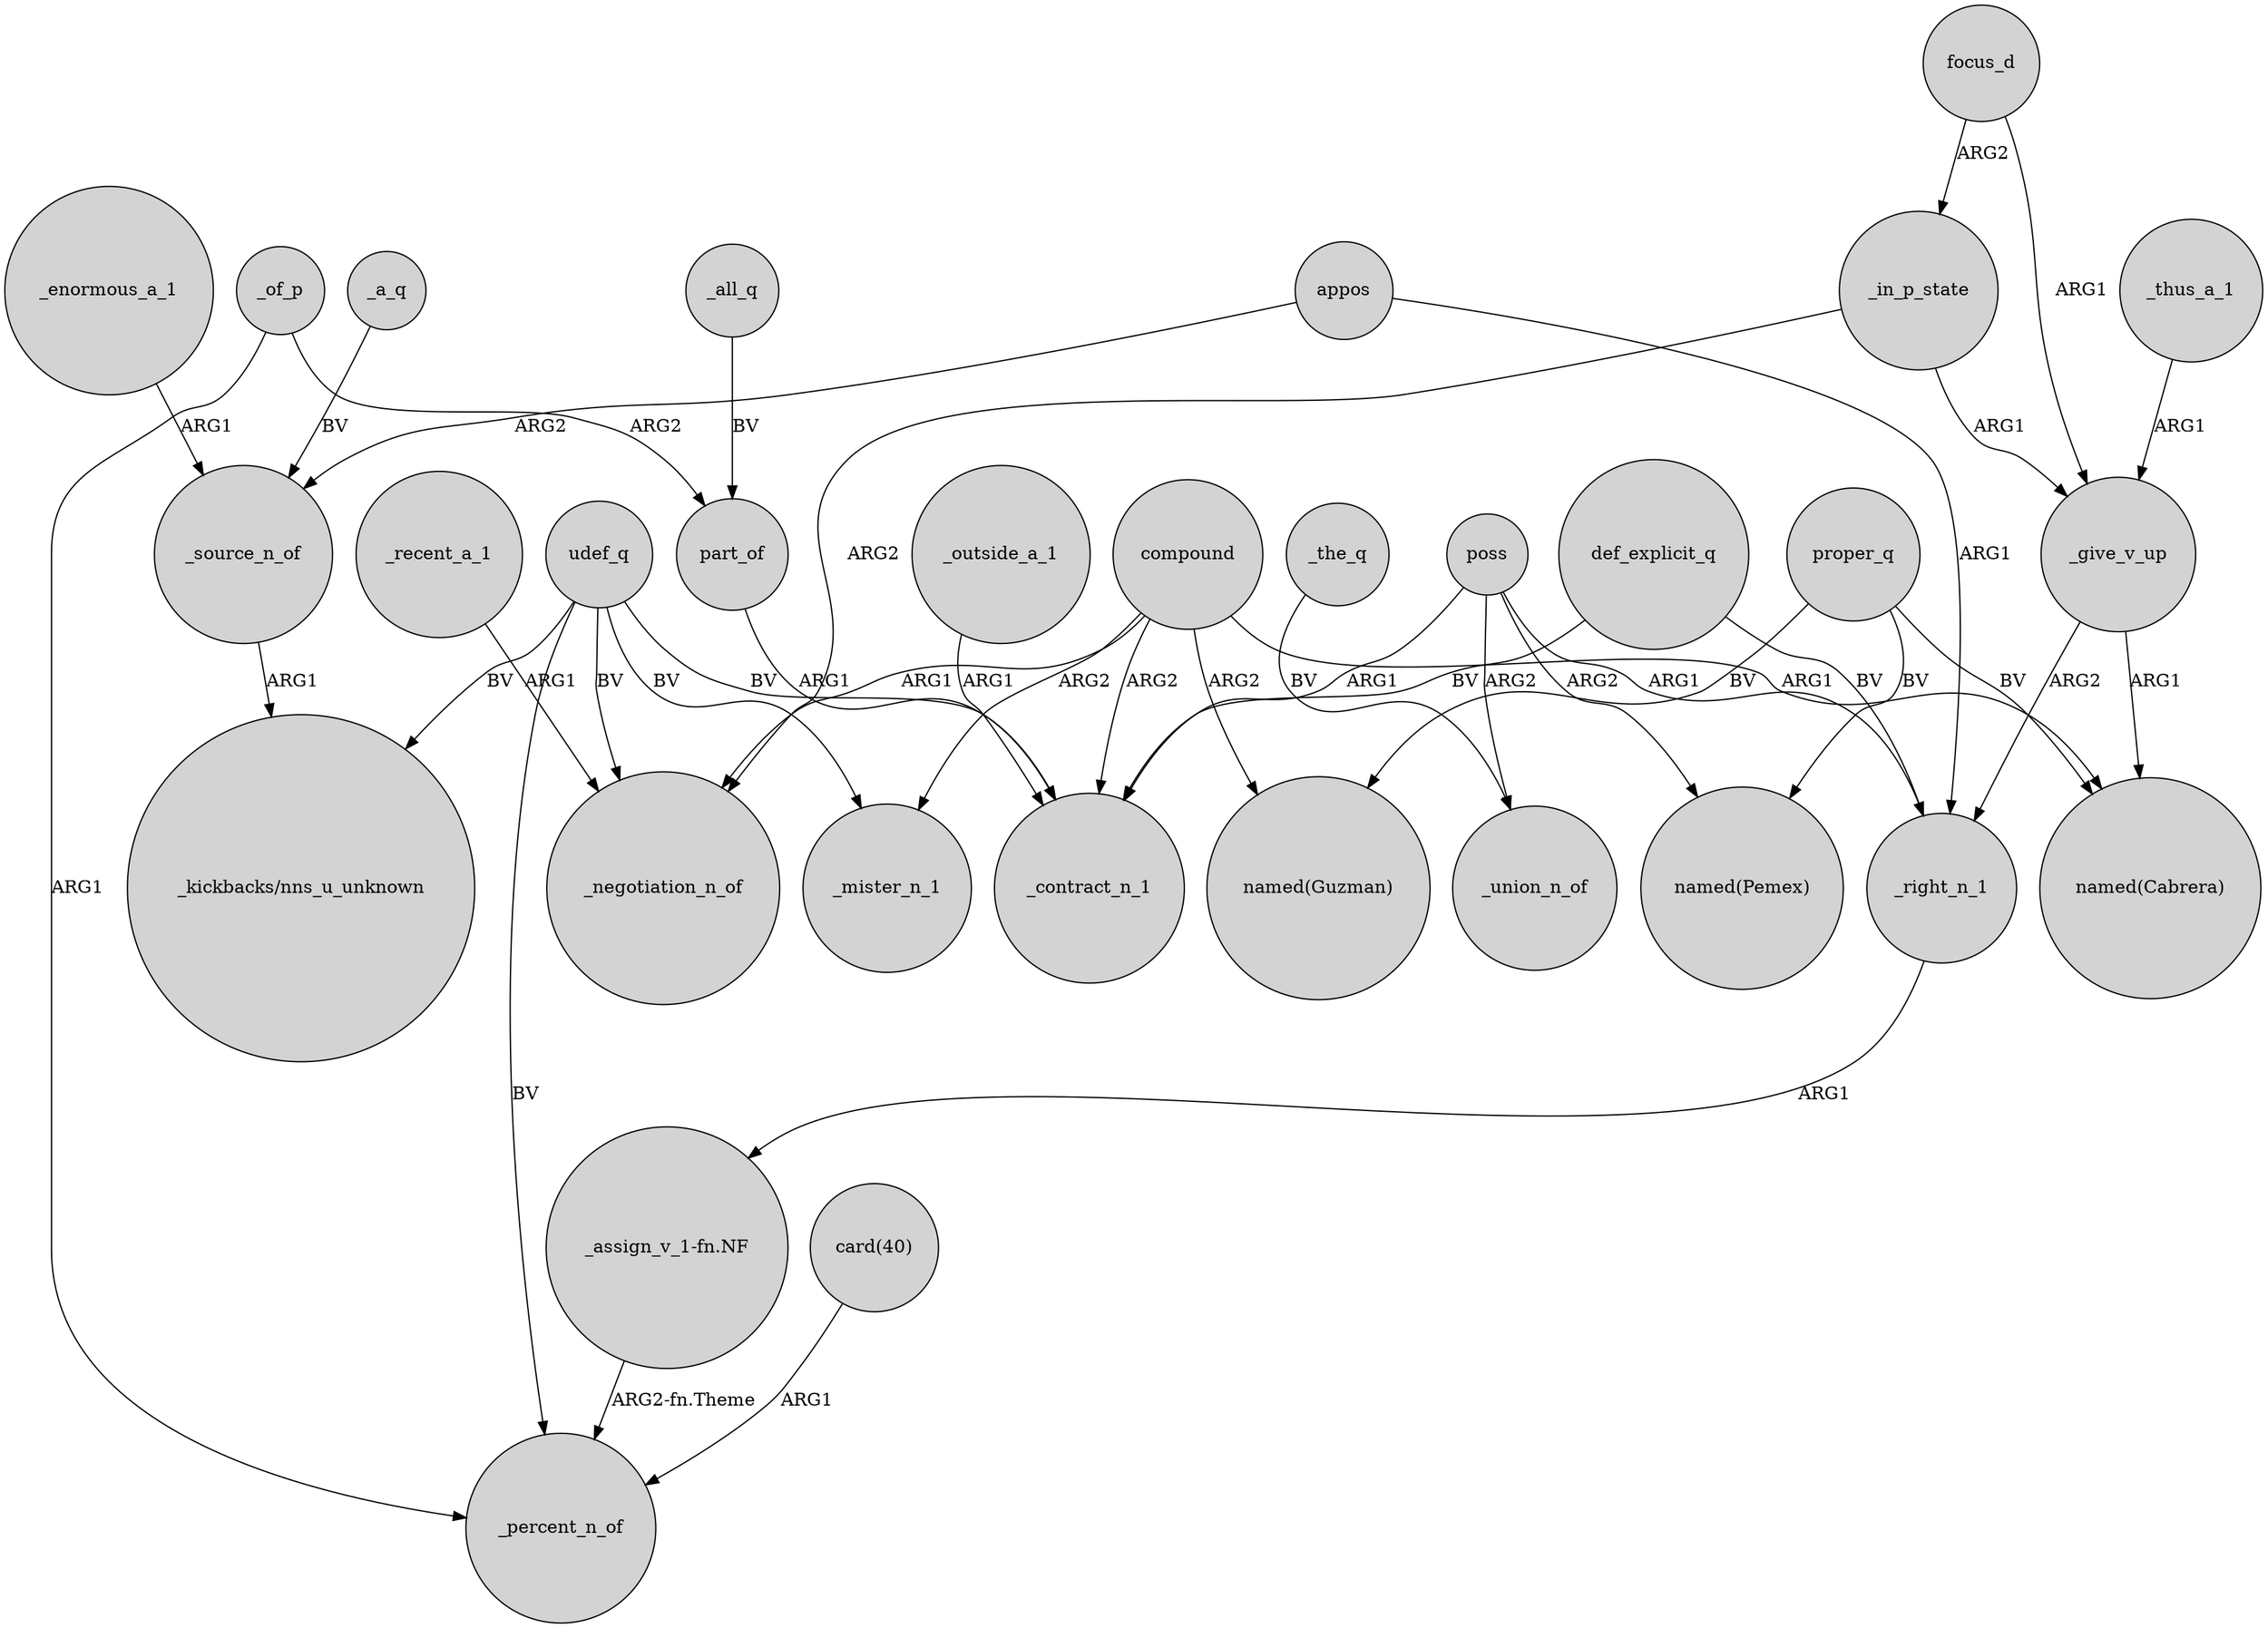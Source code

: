 digraph {
	node [shape=circle style=filled]
	udef_q -> _negotiation_n_of [label=BV]
	part_of -> _contract_n_1 [label=ARG1]
	_recent_a_1 -> _negotiation_n_of [label=ARG1]
	poss -> _contract_n_1 [label=ARG1]
	"_assign_v_1-fn.NF" -> _percent_n_of [label="ARG2-fn.Theme"]
	_all_q -> part_of [label=BV]
	appos -> _right_n_1 [label=ARG1]
	proper_q -> "named(Guzman)" [label=BV]
	def_explicit_q -> _contract_n_1 [label=BV]
	udef_q -> "_kickbacks/nns_u_unknown" [label=BV]
	"card(40)" -> _percent_n_of [label=ARG1]
	_enormous_a_1 -> _source_n_of [label=ARG1]
	compound -> _mister_n_1 [label=ARG2]
	focus_d -> _in_p_state [label=ARG2]
	udef_q -> _mister_n_1 [label=BV]
	_thus_a_1 -> _give_v_up [label=ARG1]
	_the_q -> _union_n_of [label=BV]
	appos -> _source_n_of [label=ARG2]
	poss -> _union_n_of [label=ARG2]
	_source_n_of -> "_kickbacks/nns_u_unknown" [label=ARG1]
	proper_q -> "named(Pemex)" [label=BV]
	_of_p -> part_of [label=ARG2]
	compound -> _contract_n_1 [label=ARG2]
	_of_p -> _percent_n_of [label=ARG1]
	_outside_a_1 -> _contract_n_1 [label=ARG1]
	_a_q -> _source_n_of [label=BV]
	compound -> "named(Guzman)" [label=ARG2]
	_give_v_up -> _right_n_1 [label=ARG2]
	compound -> _negotiation_n_of [label=ARG1]
	_in_p_state -> _negotiation_n_of [label=ARG2]
	_give_v_up -> "named(Cabrera)" [label=ARG1]
	focus_d -> _give_v_up [label=ARG1]
	compound -> "named(Cabrera)" [label=ARG1]
	_right_n_1 -> "_assign_v_1-fn.NF" [label=ARG1]
	def_explicit_q -> _right_n_1 [label=BV]
	poss -> _right_n_1 [label=ARG1]
	udef_q -> _percent_n_of [label=BV]
	_in_p_state -> _give_v_up [label=ARG1]
	udef_q -> _contract_n_1 [label=BV]
	poss -> "named(Pemex)" [label=ARG2]
	proper_q -> "named(Cabrera)" [label=BV]
}
